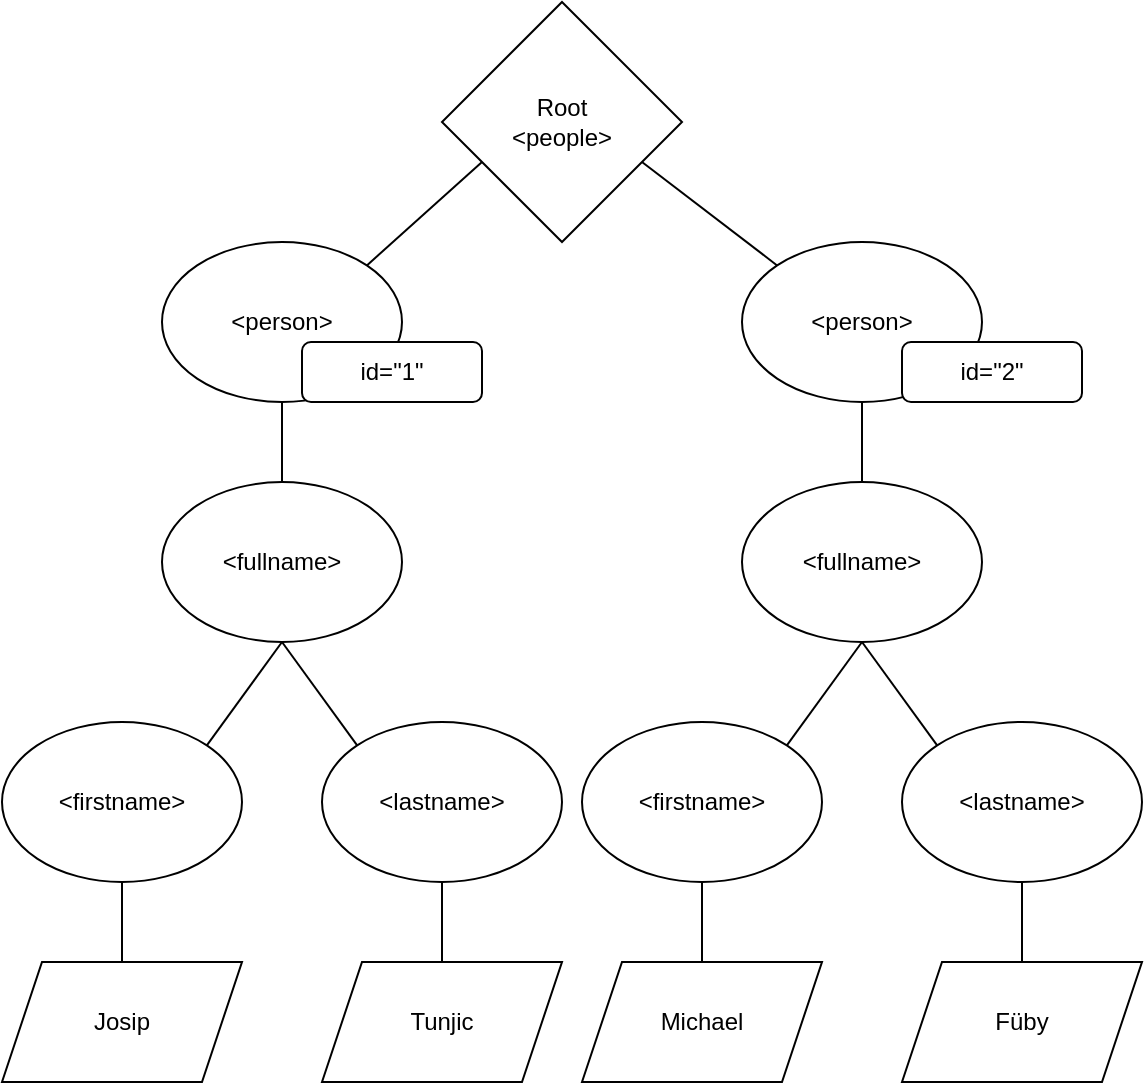 <mxfile version="16.5.1" type="device"><diagram id="bkqUZhZ1F6wROM61gW11" name="Seite-1"><mxGraphModel dx="1102" dy="857" grid="1" gridSize="10" guides="1" tooltips="1" connect="1" arrows="1" fold="1" page="1" pageScale="1" pageWidth="1500" pageHeight="1000" math="0" shadow="0"><root><mxCell id="0"/><mxCell id="1" parent="0"/><mxCell id="FanxpAUq0nOWs9PZvAO2-10" style="rounded=0;orthogonalLoop=1;jettySize=auto;html=1;exitX=0.25;exitY=1;exitDx=0;exitDy=0;entryX=1;entryY=0;entryDx=0;entryDy=0;endArrow=none;endFill=0;" edge="1" parent="1" target="FanxpAUq0nOWs9PZvAO2-2"><mxGeometry relative="1" as="geometry"><mxPoint x="520" y="120" as="sourcePoint"/></mxGeometry></mxCell><mxCell id="FanxpAUq0nOWs9PZvAO2-11" style="edgeStyle=none;rounded=0;orthogonalLoop=1;jettySize=auto;html=1;exitX=0.75;exitY=1;exitDx=0;exitDy=0;entryX=0;entryY=0;entryDx=0;entryDy=0;endArrow=none;endFill=0;" edge="1" parent="1" target="FanxpAUq0nOWs9PZvAO2-3"><mxGeometry relative="1" as="geometry"><mxPoint x="600" y="120" as="sourcePoint"/></mxGeometry></mxCell><mxCell id="FanxpAUq0nOWs9PZvAO2-13" style="edgeStyle=none;rounded=0;orthogonalLoop=1;jettySize=auto;html=1;exitX=0.5;exitY=1;exitDx=0;exitDy=0;entryX=0.5;entryY=0;entryDx=0;entryDy=0;endArrow=none;endFill=0;" edge="1" parent="1" source="FanxpAUq0nOWs9PZvAO2-2" target="FanxpAUq0nOWs9PZvAO2-4"><mxGeometry relative="1" as="geometry"/></mxCell><mxCell id="FanxpAUq0nOWs9PZvAO2-2" value="&amp;lt;person&amp;gt;" style="ellipse;whiteSpace=wrap;html=1;" vertex="1" parent="1"><mxGeometry x="360" y="160" width="120" height="80" as="geometry"/></mxCell><mxCell id="FanxpAUq0nOWs9PZvAO2-12" style="edgeStyle=none;rounded=0;orthogonalLoop=1;jettySize=auto;html=1;exitX=0.5;exitY=1;exitDx=0;exitDy=0;entryX=0.5;entryY=0;entryDx=0;entryDy=0;endArrow=none;endFill=0;" edge="1" parent="1" source="FanxpAUq0nOWs9PZvAO2-3" target="FanxpAUq0nOWs9PZvAO2-5"><mxGeometry relative="1" as="geometry"/></mxCell><mxCell id="FanxpAUq0nOWs9PZvAO2-3" value="&amp;lt;person&amp;gt;" style="ellipse;whiteSpace=wrap;html=1;" vertex="1" parent="1"><mxGeometry x="650" y="160" width="120" height="80" as="geometry"/></mxCell><mxCell id="FanxpAUq0nOWs9PZvAO2-4" value="&amp;lt;fullname&amp;gt;" style="ellipse;whiteSpace=wrap;html=1;" vertex="1" parent="1"><mxGeometry x="360" y="280" width="120" height="80" as="geometry"/></mxCell><mxCell id="FanxpAUq0nOWs9PZvAO2-5" value="&amp;lt;fullname&amp;gt;" style="ellipse;whiteSpace=wrap;html=1;" vertex="1" parent="1"><mxGeometry x="650" y="280" width="120" height="80" as="geometry"/></mxCell><mxCell id="FanxpAUq0nOWs9PZvAO2-14" style="edgeStyle=none;rounded=0;orthogonalLoop=1;jettySize=auto;html=1;exitX=1;exitY=0;exitDx=0;exitDy=0;entryX=0.5;entryY=1;entryDx=0;entryDy=0;endArrow=none;endFill=0;" edge="1" parent="1" source="FanxpAUq0nOWs9PZvAO2-6" target="FanxpAUq0nOWs9PZvAO2-4"><mxGeometry relative="1" as="geometry"/></mxCell><mxCell id="FanxpAUq0nOWs9PZvAO2-25" style="edgeStyle=none;rounded=0;orthogonalLoop=1;jettySize=auto;html=1;exitX=0.5;exitY=1;exitDx=0;exitDy=0;entryX=0.5;entryY=0;entryDx=0;entryDy=0;endArrow=none;endFill=0;" edge="1" parent="1" source="FanxpAUq0nOWs9PZvAO2-6" target="FanxpAUq0nOWs9PZvAO2-20"><mxGeometry relative="1" as="geometry"/></mxCell><mxCell id="FanxpAUq0nOWs9PZvAO2-6" value="&amp;lt;firstname&amp;gt;" style="ellipse;whiteSpace=wrap;html=1;" vertex="1" parent="1"><mxGeometry x="280" y="400" width="120" height="80" as="geometry"/></mxCell><mxCell id="FanxpAUq0nOWs9PZvAO2-15" style="edgeStyle=none;rounded=0;orthogonalLoop=1;jettySize=auto;html=1;exitX=0;exitY=0;exitDx=0;exitDy=0;entryX=0.5;entryY=1;entryDx=0;entryDy=0;endArrow=none;endFill=0;" edge="1" parent="1" source="FanxpAUq0nOWs9PZvAO2-7" target="FanxpAUq0nOWs9PZvAO2-4"><mxGeometry relative="1" as="geometry"/></mxCell><mxCell id="FanxpAUq0nOWs9PZvAO2-24" style="edgeStyle=none;rounded=0;orthogonalLoop=1;jettySize=auto;html=1;exitX=0.5;exitY=1;exitDx=0;exitDy=0;entryX=0.5;entryY=0;entryDx=0;entryDy=0;endArrow=none;endFill=0;" edge="1" parent="1" source="FanxpAUq0nOWs9PZvAO2-7" target="FanxpAUq0nOWs9PZvAO2-21"><mxGeometry relative="1" as="geometry"/></mxCell><mxCell id="FanxpAUq0nOWs9PZvAO2-7" value="&amp;lt;lastname&amp;gt;" style="ellipse;whiteSpace=wrap;html=1;" vertex="1" parent="1"><mxGeometry x="440" y="400" width="120" height="80" as="geometry"/></mxCell><mxCell id="FanxpAUq0nOWs9PZvAO2-16" style="edgeStyle=none;rounded=0;orthogonalLoop=1;jettySize=auto;html=1;exitX=1;exitY=0;exitDx=0;exitDy=0;entryX=0.5;entryY=1;entryDx=0;entryDy=0;endArrow=none;endFill=0;" edge="1" parent="1" source="FanxpAUq0nOWs9PZvAO2-8" target="FanxpAUq0nOWs9PZvAO2-5"><mxGeometry relative="1" as="geometry"/></mxCell><mxCell id="FanxpAUq0nOWs9PZvAO2-26" style="edgeStyle=none;rounded=0;orthogonalLoop=1;jettySize=auto;html=1;exitX=0.5;exitY=1;exitDx=0;exitDy=0;entryX=0.5;entryY=0;entryDx=0;entryDy=0;endArrow=none;endFill=0;" edge="1" parent="1" source="FanxpAUq0nOWs9PZvAO2-8" target="FanxpAUq0nOWs9PZvAO2-22"><mxGeometry relative="1" as="geometry"/></mxCell><mxCell id="FanxpAUq0nOWs9PZvAO2-8" value="&amp;lt;firstname&amp;gt;" style="ellipse;whiteSpace=wrap;html=1;" vertex="1" parent="1"><mxGeometry x="570" y="400" width="120" height="80" as="geometry"/></mxCell><mxCell id="FanxpAUq0nOWs9PZvAO2-17" style="edgeStyle=none;rounded=0;orthogonalLoop=1;jettySize=auto;html=1;exitX=0;exitY=0;exitDx=0;exitDy=0;entryX=0.5;entryY=1;entryDx=0;entryDy=0;endArrow=none;endFill=0;" edge="1" parent="1" source="FanxpAUq0nOWs9PZvAO2-9" target="FanxpAUq0nOWs9PZvAO2-5"><mxGeometry relative="1" as="geometry"/></mxCell><mxCell id="FanxpAUq0nOWs9PZvAO2-27" style="edgeStyle=none;rounded=0;orthogonalLoop=1;jettySize=auto;html=1;exitX=0.5;exitY=1;exitDx=0;exitDy=0;entryX=0.5;entryY=0;entryDx=0;entryDy=0;endArrow=none;endFill=0;" edge="1" parent="1" source="FanxpAUq0nOWs9PZvAO2-9" target="FanxpAUq0nOWs9PZvAO2-23"><mxGeometry relative="1" as="geometry"/></mxCell><mxCell id="FanxpAUq0nOWs9PZvAO2-9" value="&amp;lt;lastname&amp;gt;" style="ellipse;whiteSpace=wrap;html=1;" vertex="1" parent="1"><mxGeometry x="730" y="400" width="120" height="80" as="geometry"/></mxCell><mxCell id="FanxpAUq0nOWs9PZvAO2-19" value="Root&lt;br&gt;&amp;lt;people&amp;gt;" style="rhombus;whiteSpace=wrap;html=1;rounded=0;" vertex="1" parent="1"><mxGeometry x="500" y="40" width="120" height="120" as="geometry"/></mxCell><mxCell id="FanxpAUq0nOWs9PZvAO2-20" value="Josip" style="shape=parallelogram;perimeter=parallelogramPerimeter;whiteSpace=wrap;html=1;fixedSize=1;rounded=0;" vertex="1" parent="1"><mxGeometry x="280" y="520" width="120" height="60" as="geometry"/></mxCell><mxCell id="FanxpAUq0nOWs9PZvAO2-21" value="Tunjic" style="shape=parallelogram;perimeter=parallelogramPerimeter;whiteSpace=wrap;html=1;fixedSize=1;rounded=0;" vertex="1" parent="1"><mxGeometry x="440" y="520" width="120" height="60" as="geometry"/></mxCell><mxCell id="FanxpAUq0nOWs9PZvAO2-22" value="Michael" style="shape=parallelogram;perimeter=parallelogramPerimeter;whiteSpace=wrap;html=1;fixedSize=1;rounded=0;" vertex="1" parent="1"><mxGeometry x="570" y="520" width="120" height="60" as="geometry"/></mxCell><mxCell id="FanxpAUq0nOWs9PZvAO2-23" value="Füby" style="shape=parallelogram;perimeter=parallelogramPerimeter;whiteSpace=wrap;html=1;fixedSize=1;rounded=0;" vertex="1" parent="1"><mxGeometry x="730" y="520" width="120" height="60" as="geometry"/></mxCell><mxCell id="FanxpAUq0nOWs9PZvAO2-28" value="id=&quot;1&quot;" style="rounded=1;whiteSpace=wrap;html=1;" vertex="1" parent="1"><mxGeometry x="430" y="210" width="90" height="30" as="geometry"/></mxCell><mxCell id="FanxpAUq0nOWs9PZvAO2-30" value="id=&quot;2&quot;" style="rounded=1;whiteSpace=wrap;html=1;" vertex="1" parent="1"><mxGeometry x="730" y="210" width="90" height="30" as="geometry"/></mxCell></root></mxGraphModel></diagram></mxfile>